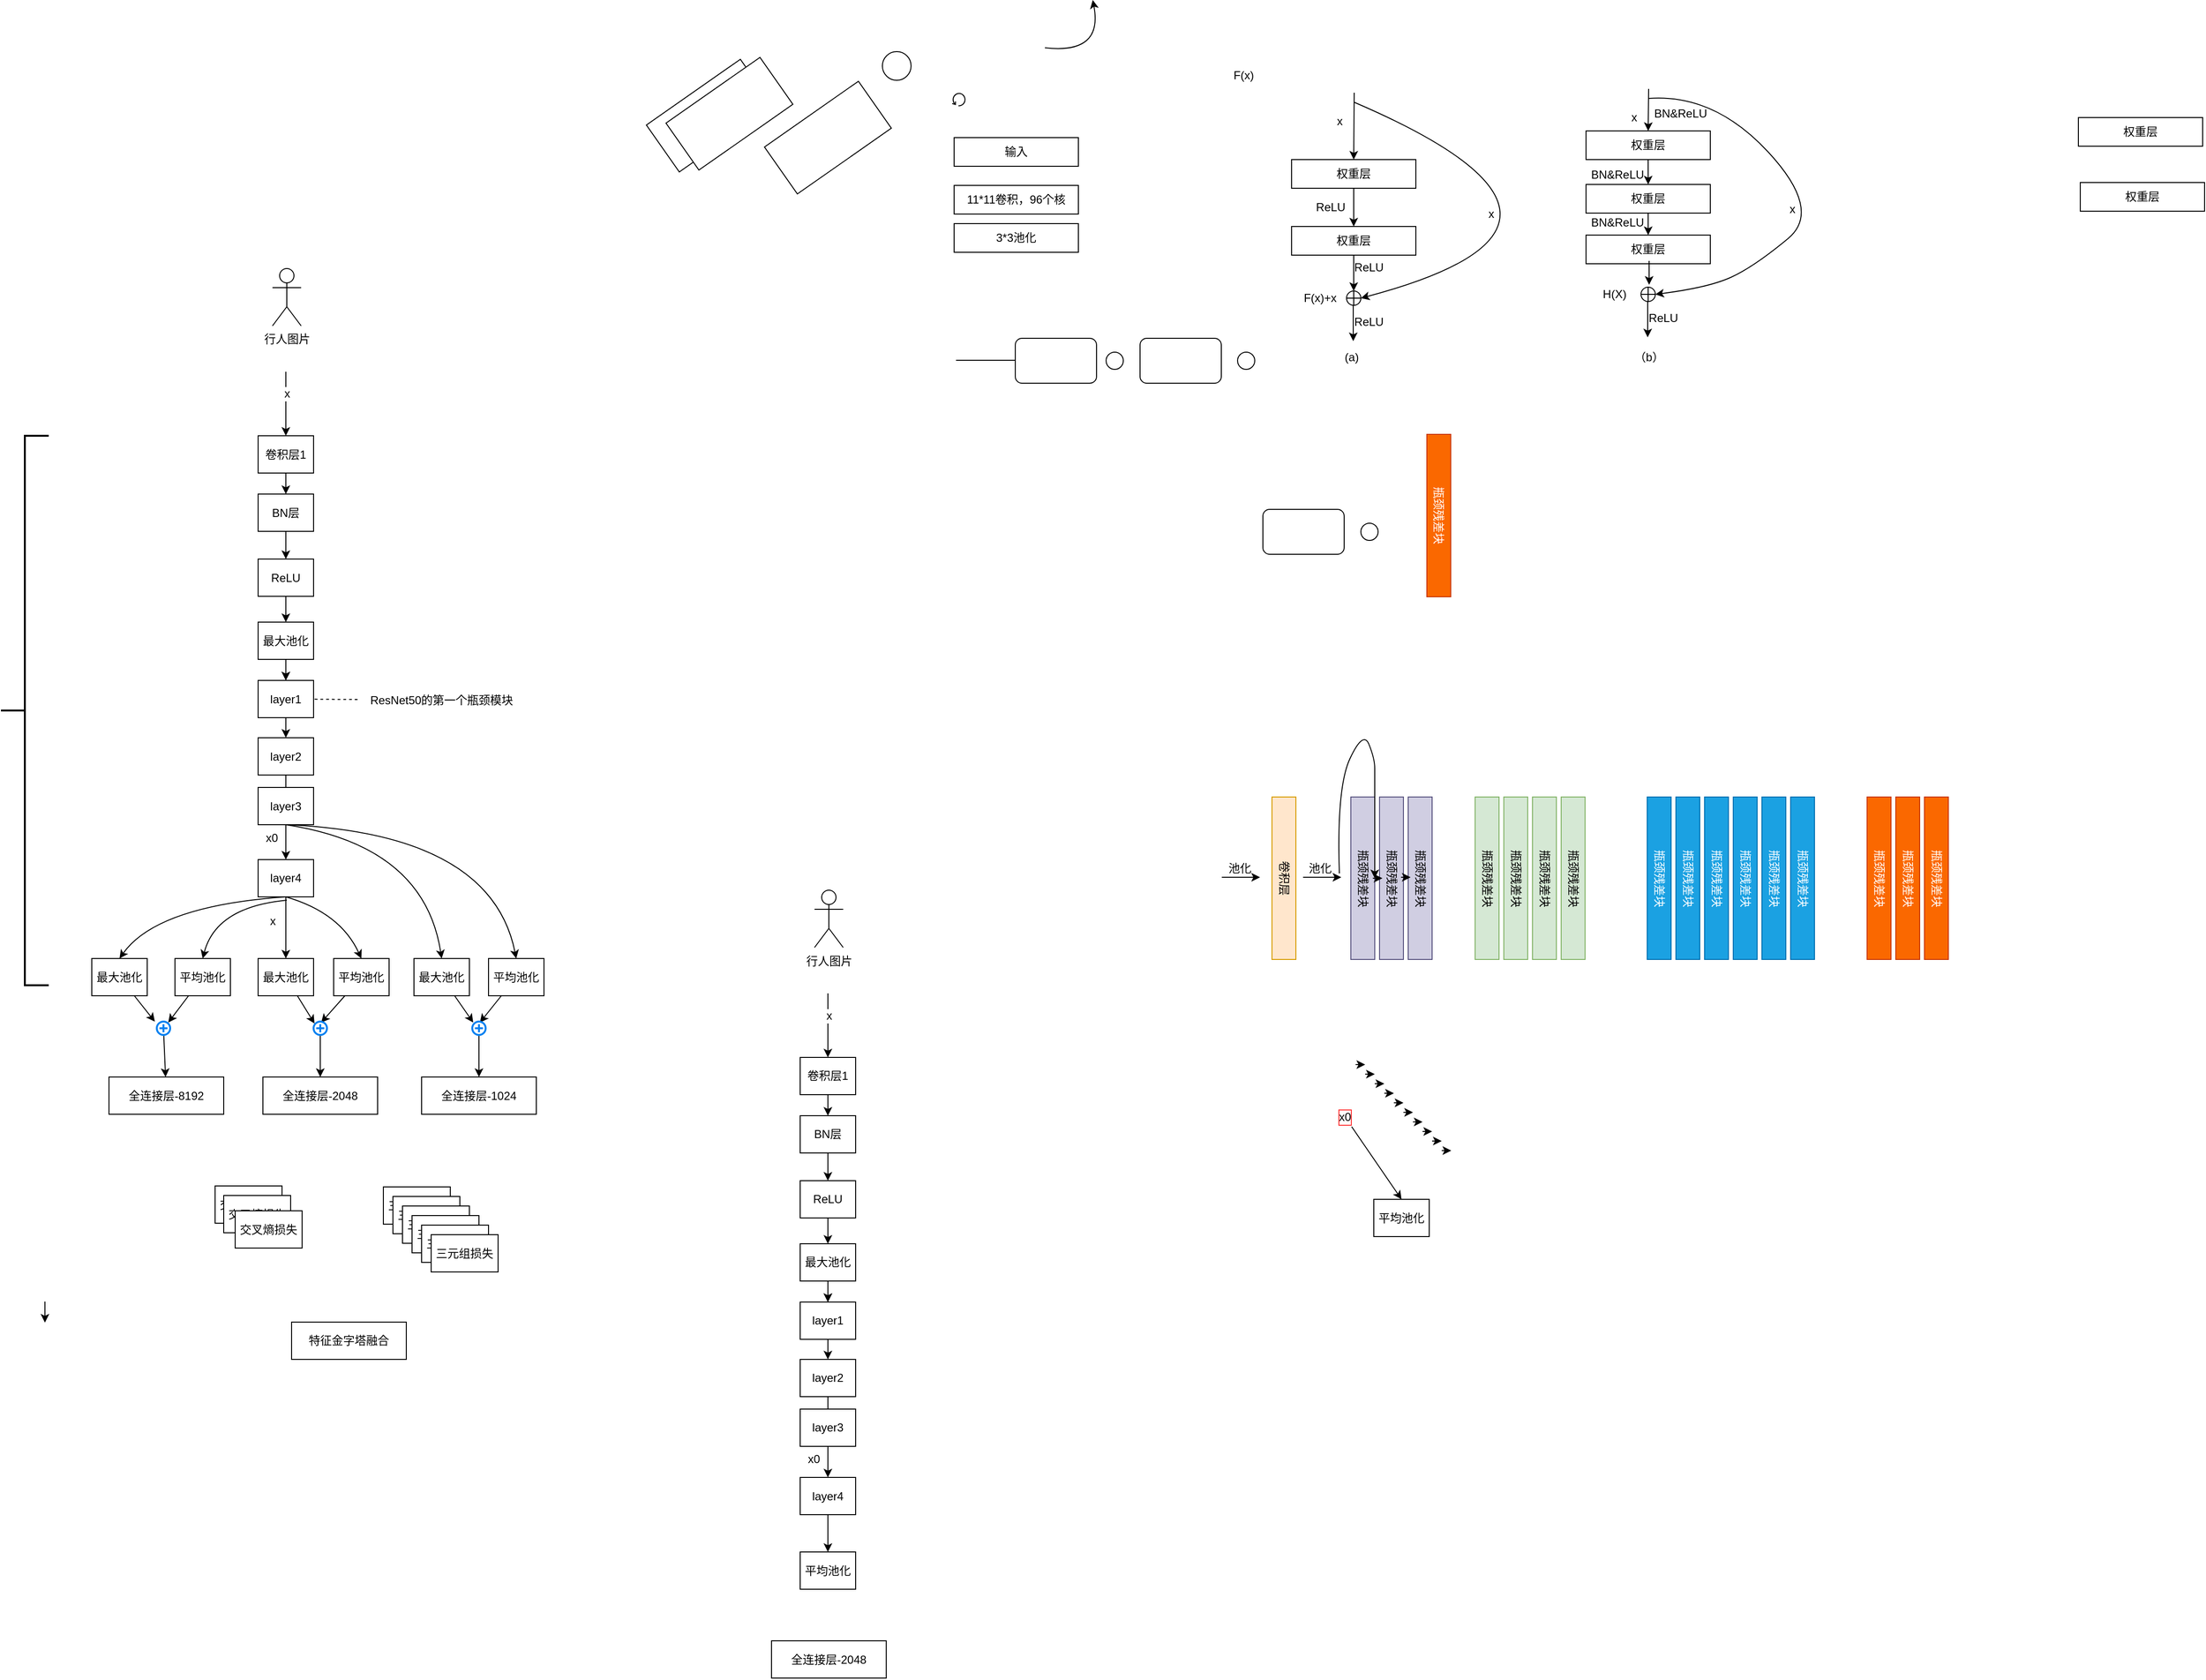 <mxfile version="12.5.1" type="github" pages="2">
  <diagram id="nUwmie2sHwCzWKocFMr6" name="模型">
    <mxGraphModel dx="1332" dy="1995" grid="0" gridSize="10" guides="1" tooltips="1" connect="1" arrows="1" fold="1" page="0" pageScale="1" pageWidth="980" pageHeight="690" math="1" shadow="0">
      <root>
        <mxCell id="0"/>
        <mxCell id="1" parent="0"/>
        <mxCell id="ioMPT5hYQp6Kv1KVYnrM-2" value="" style="group" vertex="1" connectable="0" parent="1">
          <mxGeometry x="608" y="-1066" width="237.5" height="260" as="geometry"/>
        </mxCell>
        <mxCell id="qDkP6Ug6QtMpbC8-zeVZ-24" value="" style="group" parent="ioMPT5hYQp6Kv1KVYnrM-2" vertex="1" connectable="0">
          <mxGeometry x="2" width="237.5" height="260" as="geometry"/>
        </mxCell>
        <mxCell id="qDkP6Ug6QtMpbC8-zeVZ-23" value="" style="group" parent="qDkP6Ug6QtMpbC8-zeVZ-24" vertex="1" connectable="0">
          <mxGeometry width="237.5" height="260" as="geometry"/>
        </mxCell>
        <mxCell id="qDkP6Ug6QtMpbC8-zeVZ-1" value="权重层" style="rounded=0;whiteSpace=wrap;html=1;" parent="qDkP6Ug6QtMpbC8-zeVZ-23" vertex="1">
          <mxGeometry y="70" width="130" height="30" as="geometry"/>
        </mxCell>
        <mxCell id="qDkP6Ug6QtMpbC8-zeVZ-4" value="" style="edgeStyle=orthogonalEdgeStyle;rounded=0;orthogonalLoop=1;jettySize=auto;html=1;entryX=0.5;entryY=0;entryDx=0;entryDy=0;" parent="qDkP6Ug6QtMpbC8-zeVZ-23" source="qDkP6Ug6QtMpbC8-zeVZ-2" target="qDkP6Ug6QtMpbC8-zeVZ-13" edge="1">
          <mxGeometry relative="1" as="geometry">
            <mxPoint x="65.5" y="210" as="targetPoint"/>
          </mxGeometry>
        </mxCell>
        <mxCell id="qDkP6Ug6QtMpbC8-zeVZ-2" value="权重层" style="rounded=0;whiteSpace=wrap;html=1;" parent="qDkP6Ug6QtMpbC8-zeVZ-23" vertex="1">
          <mxGeometry y="140" width="130" height="30" as="geometry"/>
        </mxCell>
        <mxCell id="qDkP6Ug6QtMpbC8-zeVZ-3" value="" style="edgeStyle=orthogonalEdgeStyle;rounded=0;orthogonalLoop=1;jettySize=auto;html=1;" parent="qDkP6Ug6QtMpbC8-zeVZ-23" source="qDkP6Ug6QtMpbC8-zeVZ-1" target="qDkP6Ug6QtMpbC8-zeVZ-2" edge="1">
          <mxGeometry relative="1" as="geometry"/>
        </mxCell>
        <mxCell id="qDkP6Ug6QtMpbC8-zeVZ-7" value="" style="endArrow=classic;html=1;entryX=0.5;entryY=0;entryDx=0;entryDy=0;" parent="qDkP6Ug6QtMpbC8-zeVZ-23" target="qDkP6Ug6QtMpbC8-zeVZ-1" edge="1">
          <mxGeometry width="50" height="50" relative="1" as="geometry">
            <mxPoint x="65.5" as="sourcePoint"/>
            <mxPoint x="17.5" y="-110" as="targetPoint"/>
          </mxGeometry>
        </mxCell>
        <mxCell id="qDkP6Ug6QtMpbC8-zeVZ-9" value="x" style="text;html=1;align=center;verticalAlign=middle;resizable=0;points=[];autosize=1;" parent="qDkP6Ug6QtMpbC8-zeVZ-23" vertex="1">
          <mxGeometry x="40" y="20" width="20" height="20" as="geometry"/>
        </mxCell>
        <mxCell id="qDkP6Ug6QtMpbC8-zeVZ-13" value="" style="shape=orEllipse;perimeter=ellipsePerimeter;whiteSpace=wrap;html=1;backgroundOutline=1;" parent="qDkP6Ug6QtMpbC8-zeVZ-23" vertex="1">
          <mxGeometry x="57.5" y="207.5" width="15" height="15" as="geometry"/>
        </mxCell>
        <mxCell id="qDkP6Ug6QtMpbC8-zeVZ-16" value="" style="endArrow=classic;html=1;entryX=1;entryY=0.5;entryDx=0;entryDy=0;curved=1;" parent="qDkP6Ug6QtMpbC8-zeVZ-23" target="qDkP6Ug6QtMpbC8-zeVZ-13" edge="1">
          <mxGeometry width="50" height="50" relative="1" as="geometry">
            <mxPoint x="65.5" y="10" as="sourcePoint"/>
            <mxPoint x="87.5" y="220" as="targetPoint"/>
            <Array as="points">
              <mxPoint x="364" y="138"/>
            </Array>
          </mxGeometry>
        </mxCell>
        <mxCell id="qDkP6Ug6QtMpbC8-zeVZ-17" value="x" style="text;html=1;strokeColor=none;fillColor=none;align=center;verticalAlign=middle;whiteSpace=wrap;rounded=0;" parent="qDkP6Ug6QtMpbC8-zeVZ-23" vertex="1">
          <mxGeometry x="188.5" y="117" width="40" height="20" as="geometry"/>
        </mxCell>
        <mxCell id="qDkP6Ug6QtMpbC8-zeVZ-18" value="ReLU" style="text;html=1;strokeColor=none;fillColor=none;align=center;verticalAlign=middle;whiteSpace=wrap;rounded=0;" parent="qDkP6Ug6QtMpbC8-zeVZ-23" vertex="1">
          <mxGeometry x="20.5" y="110" width="40" height="20" as="geometry"/>
        </mxCell>
        <mxCell id="qDkP6Ug6QtMpbC8-zeVZ-19" value="" style="endArrow=classic;html=1;" parent="qDkP6Ug6QtMpbC8-zeVZ-23" edge="1">
          <mxGeometry width="50" height="50" relative="1" as="geometry">
            <mxPoint x="64.5" y="222.5" as="sourcePoint"/>
            <mxPoint x="64.5" y="260" as="targetPoint"/>
          </mxGeometry>
        </mxCell>
        <mxCell id="qDkP6Ug6QtMpbC8-zeVZ-21" value="F(x)+x" style="text;html=1;strokeColor=none;fillColor=none;align=center;verticalAlign=middle;whiteSpace=wrap;rounded=0;" parent="qDkP6Ug6QtMpbC8-zeVZ-23" vertex="1">
          <mxGeometry x="10" y="205" width="40" height="20" as="geometry"/>
        </mxCell>
        <mxCell id="qDkP6Ug6QtMpbC8-zeVZ-22" value="ReLU" style="text;html=1;strokeColor=none;fillColor=none;align=center;verticalAlign=middle;whiteSpace=wrap;rounded=0;" parent="qDkP6Ug6QtMpbC8-zeVZ-23" vertex="1">
          <mxGeometry x="60.5" y="230" width="40" height="20" as="geometry"/>
        </mxCell>
        <mxCell id="qDkP6Ug6QtMpbC8-zeVZ-25" value="ReLU" style="text;html=1;strokeColor=none;fillColor=none;align=center;verticalAlign=middle;whiteSpace=wrap;rounded=0;" parent="qDkP6Ug6QtMpbC8-zeVZ-23" vertex="1">
          <mxGeometry x="60.5" y="173" width="40" height="20" as="geometry"/>
        </mxCell>
        <mxCell id="yfSVTweIdZOEQNZggC8J-3" value="&lt;p style=&quot;line-height: 90%&quot;&gt;卷积层&lt;br&gt;&lt;/p&gt;" style="rounded=0;whiteSpace=wrap;html=1;rotation=90;fillColor=#ffe6cc;strokeColor=#d79b00;" parent="1" vertex="1">
          <mxGeometry x="517" y="-256.5" width="170" height="25" as="geometry"/>
        </mxCell>
        <mxCell id="yfSVTweIdZOEQNZggC8J-5" value="&lt;p style=&quot;line-height: 90%&quot;&gt;瓶颈残差块&lt;/p&gt;" style="rounded=0;whiteSpace=wrap;html=1;rotation=90;fillColor=#d0cee2;strokeColor=#56517e;" parent="1" vertex="1">
          <mxGeometry x="599.5" y="-256.5" width="170" height="25" as="geometry"/>
        </mxCell>
        <mxCell id="yfSVTweIdZOEQNZggC8J-6" value="&lt;p style=&quot;line-height: 90%&quot;&gt;瓶颈残差块&lt;/p&gt;" style="rounded=0;whiteSpace=wrap;html=1;rotation=90;fillColor=#d0cee2;strokeColor=#56517e;" parent="1" vertex="1">
          <mxGeometry x="629.5" y="-256.5" width="170" height="25" as="geometry"/>
        </mxCell>
        <mxCell id="yfSVTweIdZOEQNZggC8J-7" value="&lt;p style=&quot;line-height: 90%&quot;&gt;瓶颈残差块&lt;/p&gt;" style="rounded=0;whiteSpace=wrap;html=1;rotation=90;fillColor=#d0cee2;strokeColor=#56517e;" parent="1" vertex="1">
          <mxGeometry x="659.5" y="-256.5" width="170" height="25" as="geometry"/>
        </mxCell>
        <mxCell id="yfSVTweIdZOEQNZggC8J-8" value="&lt;p style=&quot;line-height: 90%&quot;&gt;瓶颈残差块&lt;/p&gt;" style="rounded=0;whiteSpace=wrap;html=1;rotation=90;fillColor=#d5e8d4;strokeColor=#82b366;" parent="1" vertex="1">
          <mxGeometry x="729.5" y="-256.5" width="170" height="25" as="geometry"/>
        </mxCell>
        <mxCell id="yfSVTweIdZOEQNZggC8J-9" value="&lt;p style=&quot;line-height: 90%&quot;&gt;瓶颈残差块&lt;/p&gt;" style="rounded=0;whiteSpace=wrap;html=1;rotation=90;fillColor=#d5e8d4;strokeColor=#82b366;" parent="1" vertex="1">
          <mxGeometry x="759.5" y="-256.5" width="170" height="25" as="geometry"/>
        </mxCell>
        <mxCell id="yfSVTweIdZOEQNZggC8J-10" value="&lt;p style=&quot;line-height: 90%&quot;&gt;瓶颈残差块&lt;/p&gt;" style="rounded=0;whiteSpace=wrap;html=1;rotation=90;fillColor=#d5e8d4;strokeColor=#82b366;" parent="1" vertex="1">
          <mxGeometry x="789.5" y="-256.5" width="170" height="25" as="geometry"/>
        </mxCell>
        <mxCell id="yfSVTweIdZOEQNZggC8J-11" value="&lt;p style=&quot;line-height: 90%&quot;&gt;瓶颈残差块&lt;/p&gt;" style="rounded=0;whiteSpace=wrap;html=1;rotation=90;fillColor=#1ba1e2;strokeColor=#006EAF;fontColor=#ffffff;" parent="1" vertex="1">
          <mxGeometry x="909.5" y="-256.5" width="170" height="25" as="geometry"/>
        </mxCell>
        <mxCell id="yfSVTweIdZOEQNZggC8J-12" value="&lt;p style=&quot;line-height: 90%&quot;&gt;瓶颈残差块&lt;/p&gt;" style="rounded=0;whiteSpace=wrap;html=1;rotation=90;fillColor=#1ba1e2;strokeColor=#006EAF;fontColor=#ffffff;" parent="1" vertex="1">
          <mxGeometry x="939.5" y="-256.5" width="170" height="25" as="geometry"/>
        </mxCell>
        <mxCell id="yfSVTweIdZOEQNZggC8J-13" value="&lt;p style=&quot;line-height: 90%&quot;&gt;瓶颈残差块&lt;/p&gt;" style="rounded=0;whiteSpace=wrap;html=1;rotation=90;fillColor=#1ba1e2;strokeColor=#006EAF;fontColor=#ffffff;" parent="1" vertex="1">
          <mxGeometry x="969.5" y="-256.5" width="170" height="25" as="geometry"/>
        </mxCell>
        <mxCell id="yfSVTweIdZOEQNZggC8J-14" value="&lt;p style=&quot;line-height: 90%&quot;&gt;瓶颈残差块&lt;/p&gt;" style="rounded=0;whiteSpace=wrap;html=1;rotation=90;fillColor=#1ba1e2;strokeColor=#006EAF;fontColor=#ffffff;" parent="1" vertex="1">
          <mxGeometry x="999.5" y="-256.5" width="170" height="25" as="geometry"/>
        </mxCell>
        <mxCell id="yfSVTweIdZOEQNZggC8J-15" value="&lt;p style=&quot;line-height: 90%&quot;&gt;瓶颈残差块&lt;/p&gt;" style="rounded=0;whiteSpace=wrap;html=1;rotation=90;fillColor=#1ba1e2;strokeColor=#006EAF;fontColor=#ffffff;" parent="1" vertex="1">
          <mxGeometry x="1029.5" y="-256.5" width="170" height="25" as="geometry"/>
        </mxCell>
        <mxCell id="yfSVTweIdZOEQNZggC8J-16" value="&lt;p style=&quot;line-height: 90%&quot;&gt;瓶颈残差块&lt;/p&gt;" style="rounded=0;whiteSpace=wrap;html=1;rotation=90;fillColor=#1ba1e2;strokeColor=#006EAF;fontColor=#ffffff;" parent="1" vertex="1">
          <mxGeometry x="1059.5" y="-256.5" width="170" height="25" as="geometry"/>
        </mxCell>
        <mxCell id="yfSVTweIdZOEQNZggC8J-17" value="&lt;p style=&quot;line-height: 90%&quot;&gt;瓶颈残差块&lt;/p&gt;" style="rounded=0;whiteSpace=wrap;html=1;rotation=90;fillColor=#fa6800;strokeColor=#C73500;fontColor=#ffffff;" parent="1" vertex="1">
          <mxGeometry x="1139.5" y="-256.5" width="170" height="25" as="geometry"/>
        </mxCell>
        <mxCell id="yfSVTweIdZOEQNZggC8J-18" value="&lt;p style=&quot;line-height: 90%&quot;&gt;瓶颈残差块&lt;/p&gt;" style="rounded=0;whiteSpace=wrap;html=1;rotation=90;fillColor=#fa6800;strokeColor=#C73500;fontColor=#ffffff;" parent="1" vertex="1">
          <mxGeometry x="1169.5" y="-256.5" width="170" height="25" as="geometry"/>
        </mxCell>
        <mxCell id="yfSVTweIdZOEQNZggC8J-19" value="&lt;p style=&quot;line-height: 90%&quot;&gt;瓶颈残差块&lt;/p&gt;" style="rounded=0;whiteSpace=wrap;html=1;rotation=90;fillColor=#fa6800;strokeColor=#C73500;fontColor=#ffffff;" parent="1" vertex="1">
          <mxGeometry x="1199.5" y="-256.5" width="170" height="25" as="geometry"/>
        </mxCell>
        <mxCell id="yfSVTweIdZOEQNZggC8J-21" value="" style="endArrow=classic;html=1;" parent="1" edge="1">
          <mxGeometry width="50" height="50" relative="1" as="geometry">
            <mxPoint x="537" y="-245" as="sourcePoint"/>
            <mxPoint x="577" y="-245" as="targetPoint"/>
            <Array as="points">
              <mxPoint x="547" y="-245"/>
            </Array>
          </mxGeometry>
        </mxCell>
        <mxCell id="yfSVTweIdZOEQNZggC8J-22" value="" style="endArrow=classic;html=1;" parent="1" edge="1">
          <mxGeometry width="50" height="50" relative="1" as="geometry">
            <mxPoint x="695" y="-244" as="sourcePoint"/>
            <mxPoint x="705" y="-244" as="targetPoint"/>
          </mxGeometry>
        </mxCell>
        <mxCell id="yfSVTweIdZOEQNZggC8J-23" value="" style="endArrow=classic;html=1;" parent="1" edge="1">
          <mxGeometry width="50" height="50" relative="1" as="geometry">
            <mxPoint x="724.5" y="-245" as="sourcePoint"/>
            <mxPoint x="734.5" y="-245" as="targetPoint"/>
          </mxGeometry>
        </mxCell>
        <mxCell id="yfSVTweIdZOEQNZggC8J-24" value="" style="endArrow=classic;html=1;" parent="1" edge="1">
          <mxGeometry width="50" height="50" relative="1" as="geometry">
            <mxPoint x="677" y="-49" as="sourcePoint"/>
            <mxPoint x="687" y="-49" as="targetPoint"/>
          </mxGeometry>
        </mxCell>
        <mxCell id="yfSVTweIdZOEQNZggC8J-25" value="" style="endArrow=classic;html=1;" parent="1" edge="1">
          <mxGeometry width="50" height="50" relative="1" as="geometry">
            <mxPoint x="687" y="-39" as="sourcePoint"/>
            <mxPoint x="697" y="-39" as="targetPoint"/>
          </mxGeometry>
        </mxCell>
        <mxCell id="yfSVTweIdZOEQNZggC8J-26" value="" style="endArrow=classic;html=1;" parent="1" edge="1">
          <mxGeometry width="50" height="50" relative="1" as="geometry">
            <mxPoint x="697" y="-29" as="sourcePoint"/>
            <mxPoint x="707" y="-29" as="targetPoint"/>
          </mxGeometry>
        </mxCell>
        <mxCell id="yfSVTweIdZOEQNZggC8J-27" value="" style="endArrow=classic;html=1;" parent="1" edge="1">
          <mxGeometry width="50" height="50" relative="1" as="geometry">
            <mxPoint x="707" y="-19" as="sourcePoint"/>
            <mxPoint x="717" y="-19" as="targetPoint"/>
          </mxGeometry>
        </mxCell>
        <mxCell id="yfSVTweIdZOEQNZggC8J-28" value="" style="endArrow=classic;html=1;" parent="1" edge="1">
          <mxGeometry width="50" height="50" relative="1" as="geometry">
            <mxPoint x="717" y="-9" as="sourcePoint"/>
            <mxPoint x="727" y="-9" as="targetPoint"/>
          </mxGeometry>
        </mxCell>
        <mxCell id="yfSVTweIdZOEQNZggC8J-29" value="" style="endArrow=classic;html=1;" parent="1" edge="1">
          <mxGeometry width="50" height="50" relative="1" as="geometry">
            <mxPoint x="727" y="1" as="sourcePoint"/>
            <mxPoint x="737" y="1" as="targetPoint"/>
          </mxGeometry>
        </mxCell>
        <mxCell id="yfSVTweIdZOEQNZggC8J-30" value="" style="endArrow=classic;html=1;" parent="1" edge="1">
          <mxGeometry width="50" height="50" relative="1" as="geometry">
            <mxPoint x="737" y="11" as="sourcePoint"/>
            <mxPoint x="747" y="11" as="targetPoint"/>
          </mxGeometry>
        </mxCell>
        <mxCell id="yfSVTweIdZOEQNZggC8J-31" value="" style="endArrow=classic;html=1;" parent="1" edge="1">
          <mxGeometry width="50" height="50" relative="1" as="geometry">
            <mxPoint x="747" y="21" as="sourcePoint"/>
            <mxPoint x="757" y="21" as="targetPoint"/>
          </mxGeometry>
        </mxCell>
        <mxCell id="yfSVTweIdZOEQNZggC8J-32" value="" style="endArrow=classic;html=1;" parent="1" edge="1">
          <mxGeometry width="50" height="50" relative="1" as="geometry">
            <mxPoint x="757" y="31" as="sourcePoint"/>
            <mxPoint x="767" y="31" as="targetPoint"/>
          </mxGeometry>
        </mxCell>
        <mxCell id="yfSVTweIdZOEQNZggC8J-33" value="" style="endArrow=classic;html=1;" parent="1" edge="1">
          <mxGeometry width="50" height="50" relative="1" as="geometry">
            <mxPoint x="767" y="41" as="sourcePoint"/>
            <mxPoint x="777" y="41" as="targetPoint"/>
          </mxGeometry>
        </mxCell>
        <mxCell id="yfSVTweIdZOEQNZggC8J-34" value="&lt;p style=&quot;line-height: 90%&quot;&gt;瓶颈残差块&lt;/p&gt;" style="rounded=0;whiteSpace=wrap;html=1;rotation=90;fillColor=#d5e8d4;strokeColor=#82b366;" parent="1" vertex="1">
          <mxGeometry x="819.5" y="-256.5" width="170" height="25" as="geometry"/>
        </mxCell>
        <mxCell id="yfSVTweIdZOEQNZggC8J-35" value="" style="endArrow=classic;html=1;" parent="1" edge="1">
          <mxGeometry width="50" height="50" relative="1" as="geometry">
            <mxPoint x="622" y="-245" as="sourcePoint"/>
            <mxPoint x="662" y="-245" as="targetPoint"/>
            <Array as="points">
              <mxPoint x="632" y="-245"/>
            </Array>
          </mxGeometry>
        </mxCell>
        <mxCell id="yfSVTweIdZOEQNZggC8J-36" value="池化" style="text;html=1;strokeColor=none;fillColor=none;align=center;verticalAlign=middle;whiteSpace=wrap;rounded=0;" parent="1" vertex="1">
          <mxGeometry x="620" y="-264" width="40" height="20" as="geometry"/>
        </mxCell>
        <mxCell id="yfSVTweIdZOEQNZggC8J-37" value="池化" style="text;html=1;strokeColor=none;fillColor=none;align=center;verticalAlign=middle;whiteSpace=wrap;rounded=0;" parent="1" vertex="1">
          <mxGeometry x="536" y="-264" width="40" height="20" as="geometry"/>
        </mxCell>
        <mxCell id="yfSVTweIdZOEQNZggC8J-40" value="" style="curved=1;endArrow=classic;html=1;entryX=0.5;entryY=0;entryDx=0;entryDy=0;" parent="1" target="yfSVTweIdZOEQNZggC8J-5" edge="1">
          <mxGeometry width="50" height="50" relative="1" as="geometry">
            <mxPoint x="660" y="-249" as="sourcePoint"/>
            <mxPoint x="677" y="-359" as="targetPoint"/>
            <Array as="points">
              <mxPoint x="657" y="-339"/>
              <mxPoint x="685" y="-399"/>
              <mxPoint x="697" y="-369"/>
              <mxPoint x="697" y="-349"/>
              <mxPoint x="697" y="-339"/>
              <mxPoint x="697" y="-319"/>
              <mxPoint x="697" y="-289"/>
            </Array>
          </mxGeometry>
        </mxCell>
        <mxCell id="yfSVTweIdZOEQNZggC8J-43" value="&lt;p style=&quot;line-height: 90%&quot;&gt;瓶颈残差块&lt;/p&gt;" style="rounded=0;whiteSpace=wrap;html=1;rotation=90;fillColor=#fa6800;strokeColor=#C73500;fontColor=#ffffff;" parent="1" vertex="1">
          <mxGeometry x="679" y="-636" width="170" height="25" as="geometry"/>
        </mxCell>
        <mxCell id="yfSVTweIdZOEQNZggC8J-44" value="输入" style="rounded=0;whiteSpace=wrap;html=1;" parent="1" vertex="1">
          <mxGeometry x="257" y="-1019" width="130" height="30" as="geometry"/>
        </mxCell>
        <mxCell id="yfSVTweIdZOEQNZggC8J-45" value="11*11卷积，96个核" style="rounded=0;whiteSpace=wrap;html=1;" parent="1" vertex="1">
          <mxGeometry x="257" y="-969" width="130" height="30" as="geometry"/>
        </mxCell>
        <mxCell id="yfSVTweIdZOEQNZggC8J-47" value="3*3池化" style="rounded=0;whiteSpace=wrap;html=1;" parent="1" vertex="1">
          <mxGeometry x="257" y="-929" width="130" height="30" as="geometry"/>
        </mxCell>
        <mxCell id="qDkP6Ug6QtMpbC8-zeVZ-6" value="" style="shape=mxgraph.bpmn.loop;html=1;outlineConnect=0;" parent="1" vertex="1">
          <mxGeometry x="255" y="-1066" width="14" height="14" as="geometry"/>
        </mxCell>
        <mxCell id="qDkP6Ug6QtMpbC8-zeVZ-10" value="" style="ellipse;whiteSpace=wrap;html=1;aspect=fixed;" parent="1" vertex="1">
          <mxGeometry x="182" y="-1109" width="30" height="30" as="geometry"/>
        </mxCell>
        <mxCell id="qDkP6Ug6QtMpbC8-zeVZ-20" value="F(x)" style="text;html=1;strokeColor=none;fillColor=none;align=center;verticalAlign=middle;whiteSpace=wrap;rounded=0;" parent="1" vertex="1">
          <mxGeometry x="540" y="-1094" width="40" height="20" as="geometry"/>
        </mxCell>
        <mxCell id="qDkP6Ug6QtMpbC8-zeVZ-26" value="" style="rounded=1;whiteSpace=wrap;html=1;" parent="1" vertex="1">
          <mxGeometry x="321" y="-809" width="85" height="47" as="geometry"/>
        </mxCell>
        <mxCell id="qDkP6Ug6QtMpbC8-zeVZ-27" value="" style="rounded=1;whiteSpace=wrap;html=1;" parent="1" vertex="1">
          <mxGeometry x="451.5" y="-809" width="85" height="47" as="geometry"/>
        </mxCell>
        <mxCell id="qDkP6Ug6QtMpbC8-zeVZ-28" value="" style="rounded=1;whiteSpace=wrap;html=1;" parent="1" vertex="1">
          <mxGeometry x="580" y="-630" width="85" height="47" as="geometry"/>
        </mxCell>
        <mxCell id="qDkP6Ug6QtMpbC8-zeVZ-29" value="" style="ellipse;whiteSpace=wrap;html=1;aspect=fixed;" parent="1" vertex="1">
          <mxGeometry x="416" y="-794.5" width="18" height="18" as="geometry"/>
        </mxCell>
        <mxCell id="qDkP6Ug6QtMpbC8-zeVZ-30" value="" style="ellipse;whiteSpace=wrap;html=1;aspect=fixed;" parent="1" vertex="1">
          <mxGeometry x="553.5" y="-794.5" width="18" height="18" as="geometry"/>
        </mxCell>
        <mxCell id="qDkP6Ug6QtMpbC8-zeVZ-31" value="" style="ellipse;whiteSpace=wrap;html=1;aspect=fixed;" parent="1" vertex="1">
          <mxGeometry x="682.5" y="-615.5" width="18" height="18" as="geometry"/>
        </mxCell>
        <mxCell id="qDkP6Ug6QtMpbC8-zeVZ-32" value="" style="endArrow=none;html=1;" parent="1" edge="1">
          <mxGeometry width="50" height="50" relative="1" as="geometry">
            <mxPoint x="259" y="-786" as="sourcePoint"/>
            <mxPoint x="321" y="-786" as="targetPoint"/>
          </mxGeometry>
        </mxCell>
        <mxCell id="qDkP6Ug6QtMpbC8-zeVZ-34" value="" style="rounded=0;whiteSpace=wrap;html=1;rotation=-35;" parent="1" vertex="1">
          <mxGeometry x="-58.5" y="-1072" width="120" height="60" as="geometry"/>
        </mxCell>
        <mxCell id="qDkP6Ug6QtMpbC8-zeVZ-37" value="" style="rounded=0;whiteSpace=wrap;html=1;rotation=-35;" parent="1" vertex="1">
          <mxGeometry x="-38" y="-1074" width="120" height="60" as="geometry"/>
        </mxCell>
        <mxCell id="qDkP6Ug6QtMpbC8-zeVZ-38" value="" style="rounded=0;whiteSpace=wrap;html=1;rotation=-35;" parent="1" vertex="1">
          <mxGeometry x="65" y="-1049" width="120" height="60" as="geometry"/>
        </mxCell>
        <mxCell id="qDkP6Ug6QtMpbC8-zeVZ-41" value="" style="endArrow=classic;html=1;curved=1;" parent="1" edge="1">
          <mxGeometry width="50" height="50" relative="1" as="geometry">
            <mxPoint x="352" y="-1113" as="sourcePoint"/>
            <mxPoint x="402" y="-1163" as="targetPoint"/>
            <Array as="points">
              <mxPoint x="413" y="-1106"/>
            </Array>
          </mxGeometry>
        </mxCell>
        <mxCell id="ioMPT5hYQp6Kv1KVYnrM-26" value="权重层" style="rounded=0;whiteSpace=wrap;html=1;shadow=0;" vertex="1" parent="1">
          <mxGeometry x="1433" y="-1040" width="130" height="30" as="geometry"/>
        </mxCell>
        <mxCell id="ioMPT5hYQp6Kv1KVYnrM-27" value="权重层" style="rounded=0;whiteSpace=wrap;html=1;shadow=0;" vertex="1" parent="1">
          <mxGeometry x="1435" y="-972" width="130" height="30" as="geometry"/>
        </mxCell>
        <mxCell id="ioMPT5hYQp6Kv1KVYnrM-37" value="" style="group" vertex="1" connectable="0" parent="1">
          <mxGeometry x="918" y="-1070" width="247" height="260" as="geometry"/>
        </mxCell>
        <mxCell id="ioMPT5hYQp6Kv1KVYnrM-7" value="权重层" style="rounded=0;whiteSpace=wrap;html=1;shadow=0;" vertex="1" parent="ioMPT5hYQp6Kv1KVYnrM-37">
          <mxGeometry y="44" width="130" height="30" as="geometry"/>
        </mxCell>
        <mxCell id="ioMPT5hYQp6Kv1KVYnrM-9" value="权重层" style="rounded=0;whiteSpace=wrap;html=1;shadow=0;" vertex="1" parent="ioMPT5hYQp6Kv1KVYnrM-37">
          <mxGeometry y="100" width="130" height="30" as="geometry"/>
        </mxCell>
        <mxCell id="ioMPT5hYQp6Kv1KVYnrM-10" value="" style="edgeStyle=orthogonalEdgeStyle;rounded=0;orthogonalLoop=1;jettySize=auto;html=1;shadow=0;" edge="1" parent="ioMPT5hYQp6Kv1KVYnrM-37" source="ioMPT5hYQp6Kv1KVYnrM-7" target="ioMPT5hYQp6Kv1KVYnrM-9">
          <mxGeometry relative="1" as="geometry"/>
        </mxCell>
        <mxCell id="ioMPT5hYQp6Kv1KVYnrM-11" value="" style="endArrow=classic;html=1;entryX=0.5;entryY=0;entryDx=0;entryDy=0;shadow=0;" edge="1" parent="ioMPT5hYQp6Kv1KVYnrM-37" target="ioMPT5hYQp6Kv1KVYnrM-7">
          <mxGeometry width="50" height="50" relative="1" as="geometry">
            <mxPoint x="65.5" as="sourcePoint"/>
            <mxPoint x="17.5" y="-110" as="targetPoint"/>
          </mxGeometry>
        </mxCell>
        <mxCell id="ioMPT5hYQp6Kv1KVYnrM-12" value="x" style="text;html=1;align=center;verticalAlign=middle;resizable=0;points=[];autosize=1;shadow=0;" vertex="1" parent="ioMPT5hYQp6Kv1KVYnrM-37">
          <mxGeometry x="40" y="20" width="20" height="20" as="geometry"/>
        </mxCell>
        <mxCell id="ioMPT5hYQp6Kv1KVYnrM-13" value="" style="shape=orEllipse;perimeter=ellipsePerimeter;whiteSpace=wrap;html=1;backgroundOutline=1;shadow=0;" vertex="1" parent="ioMPT5hYQp6Kv1KVYnrM-37">
          <mxGeometry x="57.5" y="207.5" width="15" height="15" as="geometry"/>
        </mxCell>
        <mxCell id="ioMPT5hYQp6Kv1KVYnrM-14" value="" style="endArrow=classic;html=1;entryX=1;entryY=0.5;entryDx=0;entryDy=0;shadow=0;curved=1;" edge="1" parent="ioMPT5hYQp6Kv1KVYnrM-37" target="ioMPT5hYQp6Kv1KVYnrM-13">
          <mxGeometry width="50" height="50" relative="1" as="geometry">
            <mxPoint x="65.5" y="10" as="sourcePoint"/>
            <mxPoint x="87.5" y="220" as="targetPoint"/>
            <Array as="points">
              <mxPoint x="134" y="5"/>
              <mxPoint x="247" y="127"/>
              <mxPoint x="176" y="186"/>
              <mxPoint x="128" y="208"/>
            </Array>
          </mxGeometry>
        </mxCell>
        <mxCell id="ioMPT5hYQp6Kv1KVYnrM-15" value="x" style="text;html=1;strokeColor=none;fillColor=none;align=center;verticalAlign=middle;whiteSpace=wrap;rounded=0;shadow=0;" vertex="1" parent="ioMPT5hYQp6Kv1KVYnrM-37">
          <mxGeometry x="195.5" y="116" width="40" height="20" as="geometry"/>
        </mxCell>
        <mxCell id="ioMPT5hYQp6Kv1KVYnrM-16" value="BN&amp;amp;ReLU" style="text;html=1;strokeColor=none;fillColor=none;align=center;verticalAlign=middle;whiteSpace=wrap;rounded=0;shadow=0;" vertex="1" parent="ioMPT5hYQp6Kv1KVYnrM-37">
          <mxGeometry x="13" y="80" width="40" height="20" as="geometry"/>
        </mxCell>
        <mxCell id="ioMPT5hYQp6Kv1KVYnrM-17" value="" style="endArrow=classic;html=1;shadow=0;" edge="1" parent="ioMPT5hYQp6Kv1KVYnrM-37">
          <mxGeometry width="50" height="50" relative="1" as="geometry">
            <mxPoint x="64.5" y="222.5" as="sourcePoint"/>
            <mxPoint x="64.5" y="260" as="targetPoint"/>
          </mxGeometry>
        </mxCell>
        <mxCell id="ioMPT5hYQp6Kv1KVYnrM-18" value="H(X)" style="text;html=1;strokeColor=none;fillColor=none;align=center;verticalAlign=middle;whiteSpace=wrap;rounded=0;shadow=0;" vertex="1" parent="ioMPT5hYQp6Kv1KVYnrM-37">
          <mxGeometry x="10" y="205" width="40" height="20" as="geometry"/>
        </mxCell>
        <mxCell id="ioMPT5hYQp6Kv1KVYnrM-19" value="ReLU" style="text;html=1;strokeColor=none;fillColor=none;align=center;verticalAlign=middle;whiteSpace=wrap;rounded=0;shadow=0;" vertex="1" parent="ioMPT5hYQp6Kv1KVYnrM-37">
          <mxGeometry x="60.5" y="230" width="40" height="20" as="geometry"/>
        </mxCell>
        <mxCell id="ioMPT5hYQp6Kv1KVYnrM-22" value="权重层" style="rounded=0;whiteSpace=wrap;html=1;shadow=0;" vertex="1" parent="ioMPT5hYQp6Kv1KVYnrM-37">
          <mxGeometry y="153" width="130" height="30" as="geometry"/>
        </mxCell>
        <mxCell id="ioMPT5hYQp6Kv1KVYnrM-32" value="" style="endArrow=classic;html=1;shadow=0;exitX=0.5;exitY=1;exitDx=0;exitDy=0;entryX=0.5;entryY=0;entryDx=0;entryDy=0;" edge="1" parent="ioMPT5hYQp6Kv1KVYnrM-37" source="ioMPT5hYQp6Kv1KVYnrM-9" target="ioMPT5hYQp6Kv1KVYnrM-22">
          <mxGeometry width="50" height="50" relative="1" as="geometry">
            <mxPoint x="257" y="132" as="sourcePoint"/>
            <mxPoint x="257" y="173" as="targetPoint"/>
          </mxGeometry>
        </mxCell>
        <mxCell id="ioMPT5hYQp6Kv1KVYnrM-33" value="" style="endArrow=classic;html=1;shadow=0;" edge="1" parent="ioMPT5hYQp6Kv1KVYnrM-37">
          <mxGeometry width="50" height="50" relative="1" as="geometry">
            <mxPoint x="66" y="180" as="sourcePoint"/>
            <mxPoint x="66" y="205" as="targetPoint"/>
          </mxGeometry>
        </mxCell>
        <mxCell id="ioMPT5hYQp6Kv1KVYnrM-34" value="BN&amp;amp;ReLU" style="text;html=1;strokeColor=none;fillColor=none;align=center;verticalAlign=middle;whiteSpace=wrap;rounded=0;shadow=0;" vertex="1" parent="ioMPT5hYQp6Kv1KVYnrM-37">
          <mxGeometry x="13" y="130" width="40" height="20" as="geometry"/>
        </mxCell>
        <mxCell id="ioMPT5hYQp6Kv1KVYnrM-35" value="BN&amp;amp;ReLU" style="text;html=1;strokeColor=none;fillColor=none;align=center;verticalAlign=middle;whiteSpace=wrap;rounded=0;shadow=0;" vertex="1" parent="ioMPT5hYQp6Kv1KVYnrM-37">
          <mxGeometry x="79" y="16" width="40" height="20" as="geometry"/>
        </mxCell>
        <mxCell id="ioMPT5hYQp6Kv1KVYnrM-38" value="(a)" style="text;html=1;strokeColor=none;fillColor=none;align=center;verticalAlign=middle;whiteSpace=wrap;rounded=0;shadow=0;" vertex="1" parent="1">
          <mxGeometry x="652.5" y="-799" width="40" height="20" as="geometry"/>
        </mxCell>
        <mxCell id="ioMPT5hYQp6Kv1KVYnrM-39" value="（b）" style="text;html=1;strokeColor=none;fillColor=none;align=center;verticalAlign=middle;whiteSpace=wrap;rounded=0;shadow=0;" vertex="1" parent="1">
          <mxGeometry x="964" y="-799" width="40" height="20" as="geometry"/>
        </mxCell>
        <mxCell id="ioMPT5hYQp6Kv1KVYnrM-42" value="" style="edgeStyle=none;curved=1;orthogonalLoop=1;jettySize=auto;html=1;shadow=0;arcSize=12;" edge="1" parent="1" source="ioMPT5hYQp6Kv1KVYnrM-40" target="ioMPT5hYQp6Kv1KVYnrM-41">
          <mxGeometry relative="1" as="geometry"/>
        </mxCell>
        <mxCell id="ioMPT5hYQp6Kv1KVYnrM-40" value="卷积层1" style="rounded=0;whiteSpace=wrap;html=1;shadow=0;arcSize=12;" vertex="1" parent="1">
          <mxGeometry x="-471" y="-707" width="58" height="39" as="geometry"/>
        </mxCell>
        <mxCell id="ioMPT5hYQp6Kv1KVYnrM-44" value="" style="edgeStyle=none;curved=1;orthogonalLoop=1;jettySize=auto;html=1;shadow=0;arcSize=12;" edge="1" parent="1" source="ioMPT5hYQp6Kv1KVYnrM-41" target="ioMPT5hYQp6Kv1KVYnrM-43">
          <mxGeometry relative="1" as="geometry"/>
        </mxCell>
        <mxCell id="ioMPT5hYQp6Kv1KVYnrM-41" value="BN层" style="rounded=0;whiteSpace=wrap;html=1;shadow=0;arcSize=12;" vertex="1" parent="1">
          <mxGeometry x="-471" y="-646" width="58" height="39" as="geometry"/>
        </mxCell>
        <mxCell id="ioMPT5hYQp6Kv1KVYnrM-46" value="" style="edgeStyle=none;curved=1;orthogonalLoop=1;jettySize=auto;html=1;shadow=0;arcSize=12;" edge="1" parent="1" source="ioMPT5hYQp6Kv1KVYnrM-43" target="ioMPT5hYQp6Kv1KVYnrM-45">
          <mxGeometry relative="1" as="geometry"/>
        </mxCell>
        <mxCell id="ioMPT5hYQp6Kv1KVYnrM-43" value="ReLU" style="rounded=0;whiteSpace=wrap;html=1;shadow=0;arcSize=12;" vertex="1" parent="1">
          <mxGeometry x="-471" y="-578" width="58" height="39" as="geometry"/>
        </mxCell>
        <mxCell id="ioMPT5hYQp6Kv1KVYnrM-48" value="" style="edgeStyle=none;curved=1;orthogonalLoop=1;jettySize=auto;html=1;shadow=0;arcSize=12;" edge="1" parent="1" source="ioMPT5hYQp6Kv1KVYnrM-45" target="ioMPT5hYQp6Kv1KVYnrM-47">
          <mxGeometry relative="1" as="geometry"/>
        </mxCell>
        <mxCell id="ioMPT5hYQp6Kv1KVYnrM-87" value="" style="edgeStyle=none;rounded=1;orthogonalLoop=1;jettySize=auto;html=1;shadow=0;arcSize=12;" edge="1" parent="1" source="ioMPT5hYQp6Kv1KVYnrM-45" target="ioMPT5hYQp6Kv1KVYnrM-47">
          <mxGeometry relative="1" as="geometry"/>
        </mxCell>
        <mxCell id="ioMPT5hYQp6Kv1KVYnrM-45" value="最大池化" style="rounded=0;whiteSpace=wrap;html=1;shadow=0;arcSize=12;" vertex="1" parent="1">
          <mxGeometry x="-471" y="-512" width="58" height="39" as="geometry"/>
        </mxCell>
        <mxCell id="ioMPT5hYQp6Kv1KVYnrM-50" value="" style="edgeStyle=none;curved=1;orthogonalLoop=1;jettySize=auto;html=1;shadow=0;arcSize=12;" edge="1" parent="1" source="ioMPT5hYQp6Kv1KVYnrM-47" target="ioMPT5hYQp6Kv1KVYnrM-49">
          <mxGeometry relative="1" as="geometry"/>
        </mxCell>
        <mxCell id="ioMPT5hYQp6Kv1KVYnrM-47" value="layer1" style="rounded=0;whiteSpace=wrap;html=1;shadow=0;arcSize=12;" vertex="1" parent="1">
          <mxGeometry x="-471" y="-451" width="58" height="39" as="geometry"/>
        </mxCell>
        <mxCell id="ioMPT5hYQp6Kv1KVYnrM-52" value="" style="edgeStyle=none;curved=1;orthogonalLoop=1;jettySize=auto;html=1;shadow=0;arcSize=12;" edge="1" parent="1" source="ioMPT5hYQp6Kv1KVYnrM-49" target="ioMPT5hYQp6Kv1KVYnrM-51">
          <mxGeometry relative="1" as="geometry">
            <Array as="points">
              <mxPoint x="-442" y="-324"/>
            </Array>
          </mxGeometry>
        </mxCell>
        <mxCell id="ioMPT5hYQp6Kv1KVYnrM-49" value="layer2" style="rounded=0;whiteSpace=wrap;html=1;shadow=0;arcSize=12;" vertex="1" parent="1">
          <mxGeometry x="-471" y="-391" width="58" height="39" as="geometry"/>
        </mxCell>
        <mxCell id="ioMPT5hYQp6Kv1KVYnrM-56" value="" style="edgeStyle=none;curved=1;orthogonalLoop=1;jettySize=auto;html=1;shadow=0;" edge="1" parent="1">
          <mxGeometry relative="1" as="geometry">
            <mxPoint x="-694" y="199" as="sourcePoint"/>
            <mxPoint x="-694" y="221" as="targetPoint"/>
          </mxGeometry>
        </mxCell>
        <mxCell id="ioMPT5hYQp6Kv1KVYnrM-90" value="" style="edgeStyle=none;rounded=1;orthogonalLoop=1;jettySize=auto;html=1;shadow=0;entryX=0.5;entryY=0;entryDx=0;entryDy=0;arcSize=12;" edge="1" parent="1" source="ioMPT5hYQp6Kv1KVYnrM-51" target="ioMPT5hYQp6Kv1KVYnrM-55">
          <mxGeometry relative="1" as="geometry">
            <mxPoint x="-442" y="-220" as="targetPoint"/>
          </mxGeometry>
        </mxCell>
        <mxCell id="ioMPT5hYQp6Kv1KVYnrM-91" value="x0" style="text;html=1;align=center;verticalAlign=middle;resizable=0;points=[];labelBackgroundColor=#ffffff;arcSize=12;" vertex="1" connectable="0" parent="ioMPT5hYQp6Kv1KVYnrM-90">
          <mxGeometry x="-0.439" y="1" relative="1" as="geometry">
            <mxPoint x="-16" y="4" as="offset"/>
          </mxGeometry>
        </mxCell>
        <mxCell id="ioMPT5hYQp6Kv1KVYnrM-51" value="layer3" style="rounded=0;whiteSpace=wrap;html=1;shadow=0;arcSize=12;" vertex="1" parent="1">
          <mxGeometry x="-471" y="-339" width="58" height="39" as="geometry"/>
        </mxCell>
        <mxCell id="ioMPT5hYQp6Kv1KVYnrM-121" value="" style="edgeStyle=none;curved=1;orthogonalLoop=1;jettySize=auto;html=1;shadow=0;entryX=0.071;entryY=0.143;entryDx=0;entryDy=0;entryPerimeter=0;" edge="1" parent="1" source="ioMPT5hYQp6Kv1KVYnrM-60" target="ioMPT5hYQp6Kv1KVYnrM-115">
          <mxGeometry relative="1" as="geometry">
            <mxPoint x="-442" y="-41" as="targetPoint"/>
          </mxGeometry>
        </mxCell>
        <mxCell id="ioMPT5hYQp6Kv1KVYnrM-60" value="最大池化" style="rounded=0;whiteSpace=wrap;html=1;shadow=0;" vertex="1" parent="1">
          <mxGeometry x="-471" y="-160" width="58" height="39" as="geometry"/>
        </mxCell>
        <mxCell id="ioMPT5hYQp6Kv1KVYnrM-101" value="" style="edgeStyle=none;rounded=1;orthogonalLoop=1;jettySize=auto;html=1;shadow=0;entryX=0.5;entryY=0;entryDx=0;entryDy=0;" edge="1" parent="1" source="ioMPT5hYQp6Kv1KVYnrM-55" target="ioMPT5hYQp6Kv1KVYnrM-60">
          <mxGeometry relative="1" as="geometry">
            <mxPoint x="-442" y="-186" as="targetPoint"/>
          </mxGeometry>
        </mxCell>
        <mxCell id="ioMPT5hYQp6Kv1KVYnrM-103" value="x" style="text;html=1;align=center;verticalAlign=middle;resizable=0;points=[];labelBackgroundColor=#ffffff;arcSize=27;" vertex="1" connectable="0" parent="ioMPT5hYQp6Kv1KVYnrM-101">
          <mxGeometry x="-0.409" y="-1" relative="1" as="geometry">
            <mxPoint x="-13" y="6" as="offset"/>
          </mxGeometry>
        </mxCell>
        <mxCell id="ioMPT5hYQp6Kv1KVYnrM-55" value="layer4" style="rounded=0;whiteSpace=wrap;html=1;shadow=0;arcSize=12;" vertex="1" parent="1">
          <mxGeometry x="-471" y="-263.5" width="58" height="39" as="geometry"/>
        </mxCell>
        <mxCell id="ioMPT5hYQp6Kv1KVYnrM-123" value="" style="edgeStyle=none;curved=1;orthogonalLoop=1;jettySize=auto;html=1;shadow=0;entryX=0.857;entryY=0.071;entryDx=0;entryDy=0;entryPerimeter=0;" edge="1" parent="1" source="ioMPT5hYQp6Kv1KVYnrM-58" target="ioMPT5hYQp6Kv1KVYnrM-114">
          <mxGeometry relative="1" as="geometry">
            <mxPoint x="-529" y="-41" as="targetPoint"/>
          </mxGeometry>
        </mxCell>
        <mxCell id="ioMPT5hYQp6Kv1KVYnrM-58" value="平均池化" style="rounded=0;whiteSpace=wrap;html=1;shadow=0;" vertex="1" parent="1">
          <mxGeometry x="-558" y="-160" width="58" height="39" as="geometry"/>
        </mxCell>
        <mxCell id="ioMPT5hYQp6Kv1KVYnrM-65" value="" style="edgeStyle=none;curved=1;orthogonalLoop=1;jettySize=auto;html=1;shadow=0;entryX=0.5;entryY=0;entryDx=0;entryDy=0;" edge="1" parent="1" source="ioMPT5hYQp6Kv1KVYnrM-57" target="ioMPT5hYQp6Kv1KVYnrM-64">
          <mxGeometry relative="1" as="geometry">
            <mxPoint x="781" y="-111" as="targetPoint"/>
          </mxGeometry>
        </mxCell>
        <mxCell id="ioMPT5hYQp6Kv1KVYnrM-57" value="x0" style="text;html=1;strokeColor=none;fillColor=none;align=center;verticalAlign=middle;whiteSpace=wrap;rounded=0;shadow=0;labelBorderColor=#FF3333;" vertex="1" parent="1">
          <mxGeometry x="646" y="-4" width="40" height="20" as="geometry"/>
        </mxCell>
        <mxCell id="ioMPT5hYQp6Kv1KVYnrM-118" value="" style="edgeStyle=none;curved=1;orthogonalLoop=1;jettySize=auto;html=1;shadow=0;entryX=0.571;entryY=0.071;entryDx=0;entryDy=0;entryPerimeter=0;" edge="1" parent="1" source="ioMPT5hYQp6Kv1KVYnrM-61" target="ioMPT5hYQp6Kv1KVYnrM-116">
          <mxGeometry relative="1" as="geometry">
            <mxPoint x="-201" y="-41" as="targetPoint"/>
          </mxGeometry>
        </mxCell>
        <mxCell id="ioMPT5hYQp6Kv1KVYnrM-61" value="平均池化" style="rounded=0;whiteSpace=wrap;html=1;shadow=0;" vertex="1" parent="1">
          <mxGeometry x="-230" y="-160" width="58" height="39" as="geometry"/>
        </mxCell>
        <mxCell id="ioMPT5hYQp6Kv1KVYnrM-122" style="edgeStyle=none;curved=1;orthogonalLoop=1;jettySize=auto;html=1;shadow=0;" edge="1" parent="1" source="ioMPT5hYQp6Kv1KVYnrM-71">
          <mxGeometry relative="1" as="geometry">
            <mxPoint x="-579" y="-94" as="targetPoint"/>
          </mxGeometry>
        </mxCell>
        <mxCell id="ioMPT5hYQp6Kv1KVYnrM-71" value="最大池化" style="rounded=0;whiteSpace=wrap;html=1;shadow=0;" vertex="1" parent="1">
          <mxGeometry x="-645" y="-160" width="58" height="39" as="geometry"/>
        </mxCell>
        <mxCell id="ioMPT5hYQp6Kv1KVYnrM-120" value="" style="edgeStyle=none;curved=1;orthogonalLoop=1;jettySize=auto;html=1;shadow=0;entryX=0.571;entryY=0.071;entryDx=0;entryDy=0;entryPerimeter=0;" edge="1" parent="1" source="ioMPT5hYQp6Kv1KVYnrM-62" target="ioMPT5hYQp6Kv1KVYnrM-115">
          <mxGeometry relative="1" as="geometry">
            <mxPoint x="-363" y="-41" as="targetPoint"/>
          </mxGeometry>
        </mxCell>
        <mxCell id="ioMPT5hYQp6Kv1KVYnrM-62" value="平均池化" style="rounded=0;whiteSpace=wrap;html=1;shadow=0;" vertex="1" parent="1">
          <mxGeometry x="-392" y="-160" width="58" height="39" as="geometry"/>
        </mxCell>
        <mxCell id="ioMPT5hYQp6Kv1KVYnrM-64" value="平均池化" style="rounded=0;whiteSpace=wrap;html=1;shadow=0;" vertex="1" parent="1">
          <mxGeometry x="696" y="92" width="58" height="39" as="geometry"/>
        </mxCell>
        <mxCell id="ioMPT5hYQp6Kv1KVYnrM-117" value="" style="edgeStyle=none;curved=1;orthogonalLoop=1;jettySize=auto;html=1;shadow=0;entryX=0.071;entryY=0.071;entryDx=0;entryDy=0;entryPerimeter=0;" edge="1" parent="1" source="ioMPT5hYQp6Kv1KVYnrM-67" target="ioMPT5hYQp6Kv1KVYnrM-116">
          <mxGeometry relative="1" as="geometry">
            <mxPoint x="-279" y="-41" as="targetPoint"/>
          </mxGeometry>
        </mxCell>
        <mxCell id="ioMPT5hYQp6Kv1KVYnrM-67" value="最大池化" style="rounded=0;whiteSpace=wrap;html=1;shadow=0;" vertex="1" parent="1">
          <mxGeometry x="-308" y="-160" width="58" height="39" as="geometry"/>
        </mxCell>
        <mxCell id="ioMPT5hYQp6Kv1KVYnrM-88" value="" style="endArrow=classic;html=1;shadow=0;entryX=0.5;entryY=0;entryDx=0;entryDy=0;" edge="1" parent="1" target="ioMPT5hYQp6Kv1KVYnrM-40">
          <mxGeometry width="50" height="50" relative="1" as="geometry">
            <mxPoint x="-442" y="-774" as="sourcePoint"/>
            <mxPoint x="-405" y="-796" as="targetPoint"/>
          </mxGeometry>
        </mxCell>
        <mxCell id="ioMPT5hYQp6Kv1KVYnrM-89" value="x" style="text;html=1;align=center;verticalAlign=middle;resizable=0;points=[];labelBackgroundColor=#ffffff;" vertex="1" connectable="0" parent="ioMPT5hYQp6Kv1KVYnrM-88">
          <mxGeometry x="-0.307" y="1" relative="1" as="geometry">
            <mxPoint as="offset"/>
          </mxGeometry>
        </mxCell>
        <mxCell id="P9cjg-vtql8cH4yHUUPI-1" value="" style="edgeStyle=none;curved=1;orthogonalLoop=1;jettySize=auto;html=1;shadow=0;endArrow=none;endFill=0;dashed=1;" edge="1" parent="1" source="ioMPT5hYQp6Kv1KVYnrM-92" target="ioMPT5hYQp6Kv1KVYnrM-47">
          <mxGeometry relative="1" as="geometry"/>
        </mxCell>
        <mxCell id="ioMPT5hYQp6Kv1KVYnrM-92" value="ResNet50的第一个瓶颈模块" style="text;html=1;strokeColor=none;fillColor=none;align=center;verticalAlign=middle;whiteSpace=wrap;rounded=0;shadow=0;" vertex="1" parent="1">
          <mxGeometry x="-367" y="-451" width="176" height="41" as="geometry"/>
        </mxCell>
        <mxCell id="ioMPT5hYQp6Kv1KVYnrM-108" value="" style="endArrow=classic;html=1;shadow=0;entryX=0.5;entryY=0;entryDx=0;entryDy=0;curved=1;exitX=0.5;exitY=1;exitDx=0;exitDy=0;" edge="1" parent="1" source="ioMPT5hYQp6Kv1KVYnrM-51" target="ioMPT5hYQp6Kv1KVYnrM-67">
          <mxGeometry width="50" height="50" relative="1" as="geometry">
            <mxPoint x="-432" y="-289" as="sourcePoint"/>
            <mxPoint x="-684" y="-281" as="targetPoint"/>
            <Array as="points">
              <mxPoint x="-297" y="-278"/>
            </Array>
          </mxGeometry>
        </mxCell>
        <mxCell id="ioMPT5hYQp6Kv1KVYnrM-109" value="" style="endArrow=classic;html=1;shadow=0;entryX=0.5;entryY=0;entryDx=0;entryDy=0;curved=1;exitX=0.5;exitY=1;exitDx=0;exitDy=0;" edge="1" parent="1" source="ioMPT5hYQp6Kv1KVYnrM-51" target="ioMPT5hYQp6Kv1KVYnrM-61">
          <mxGeometry width="50" height="50" relative="1" as="geometry">
            <mxPoint x="-428" y="-293" as="sourcePoint"/>
            <mxPoint x="-176" y="-285" as="targetPoint"/>
            <Array as="points">
              <mxPoint x="-227" y="-291"/>
            </Array>
          </mxGeometry>
        </mxCell>
        <mxCell id="ioMPT5hYQp6Kv1KVYnrM-110" value="" style="endArrow=classic;html=1;shadow=0;entryX=0.5;entryY=0;entryDx=0;entryDy=0;curved=1;" edge="1" parent="1" target="ioMPT5hYQp6Kv1KVYnrM-58">
          <mxGeometry width="50" height="50" relative="1" as="geometry">
            <mxPoint x="-441" y="-221" as="sourcePoint"/>
            <mxPoint x="-511" y="-235" as="targetPoint"/>
            <Array as="points">
              <mxPoint x="-515" y="-214"/>
            </Array>
          </mxGeometry>
        </mxCell>
        <mxCell id="ioMPT5hYQp6Kv1KVYnrM-111" value="" style="endArrow=classic;html=1;shadow=0;entryX=0.5;entryY=0;entryDx=0;entryDy=0;curved=1;exitX=0.5;exitY=1;exitDx=0;exitDy=0;" edge="1" parent="1" source="ioMPT5hYQp6Kv1KVYnrM-55" target="ioMPT5hYQp6Kv1KVYnrM-71">
          <mxGeometry width="50" height="50" relative="1" as="geometry">
            <mxPoint x="-458" y="-209" as="sourcePoint"/>
            <mxPoint x="-623" y="-257" as="targetPoint"/>
            <Array as="points">
              <mxPoint x="-577" y="-215"/>
            </Array>
          </mxGeometry>
        </mxCell>
        <mxCell id="ioMPT5hYQp6Kv1KVYnrM-112" value="" style="endArrow=classic;html=1;shadow=0;entryX=0.5;entryY=0;entryDx=0;entryDy=0;exitX=0.5;exitY=1;exitDx=0;exitDy=0;curved=1;" edge="1" parent="1" source="ioMPT5hYQp6Kv1KVYnrM-55" target="ioMPT5hYQp6Kv1KVYnrM-62">
          <mxGeometry width="50" height="50" relative="1" as="geometry">
            <mxPoint x="-396" y="-180" as="sourcePoint"/>
            <mxPoint x="-346" y="-230" as="targetPoint"/>
            <Array as="points">
              <mxPoint x="-385" y="-208"/>
            </Array>
          </mxGeometry>
        </mxCell>
        <mxCell id="ioMPT5hYQp6Kv1KVYnrM-131" value="" style="edgeStyle=none;curved=1;orthogonalLoop=1;jettySize=auto;html=1;shadow=0;" edge="1" parent="1" source="ioMPT5hYQp6Kv1KVYnrM-114" target="ioMPT5hYQp6Kv1KVYnrM-126">
          <mxGeometry relative="1" as="geometry"/>
        </mxCell>
        <mxCell id="ioMPT5hYQp6Kv1KVYnrM-114" value="" style="html=1;verticalLabelPosition=bottom;align=center;labelBackgroundColor=#ffffff;verticalAlign=top;strokeWidth=2;strokeColor=#0080F0;shadow=0;dashed=0;shape=mxgraph.ios7.icons.add;" vertex="1" parent="1">
          <mxGeometry x="-577" y="-94" width="14" height="14" as="geometry"/>
        </mxCell>
        <mxCell id="ioMPT5hYQp6Kv1KVYnrM-130" value="" style="edgeStyle=none;curved=1;orthogonalLoop=1;jettySize=auto;html=1;shadow=0;" edge="1" parent="1" source="ioMPT5hYQp6Kv1KVYnrM-115" target="ioMPT5hYQp6Kv1KVYnrM-125">
          <mxGeometry relative="1" as="geometry"/>
        </mxCell>
        <mxCell id="ioMPT5hYQp6Kv1KVYnrM-115" value="" style="html=1;verticalLabelPosition=bottom;align=center;labelBackgroundColor=#ffffff;verticalAlign=top;strokeWidth=2;strokeColor=#0080F0;shadow=0;dashed=0;shape=mxgraph.ios7.icons.add;" vertex="1" parent="1">
          <mxGeometry x="-413" y="-94" width="14" height="14" as="geometry"/>
        </mxCell>
        <mxCell id="ioMPT5hYQp6Kv1KVYnrM-132" value="" style="edgeStyle=none;curved=1;orthogonalLoop=1;jettySize=auto;html=1;shadow=0;" edge="1" parent="1" source="ioMPT5hYQp6Kv1KVYnrM-116" target="ioMPT5hYQp6Kv1KVYnrM-124">
          <mxGeometry relative="1" as="geometry"/>
        </mxCell>
        <mxCell id="ioMPT5hYQp6Kv1KVYnrM-116" value="" style="html=1;verticalLabelPosition=bottom;align=center;labelBackgroundColor=#ffffff;verticalAlign=top;strokeWidth=2;strokeColor=#0080F0;shadow=0;dashed=0;shape=mxgraph.ios7.icons.add;" vertex="1" parent="1">
          <mxGeometry x="-247" y="-94" width="14" height="14" as="geometry"/>
        </mxCell>
        <mxCell id="ioMPT5hYQp6Kv1KVYnrM-124" value="全连接层-1024" style="rounded=0;whiteSpace=wrap;html=1;shadow=0;" vertex="1" parent="1">
          <mxGeometry x="-300" y="-36" width="120" height="39" as="geometry"/>
        </mxCell>
        <mxCell id="ioMPT5hYQp6Kv1KVYnrM-125" value="全连接层-2048" style="rounded=0;whiteSpace=wrap;html=1;shadow=0;" vertex="1" parent="1">
          <mxGeometry x="-466" y="-36" width="120" height="39" as="geometry"/>
        </mxCell>
        <mxCell id="ioMPT5hYQp6Kv1KVYnrM-126" value="全连接层-8192" style="rounded=0;whiteSpace=wrap;html=1;shadow=0;" vertex="1" parent="1">
          <mxGeometry x="-627" y="-36" width="120" height="39" as="geometry"/>
        </mxCell>
        <mxCell id="ioMPT5hYQp6Kv1KVYnrM-127" value="" style="strokeWidth=2;html=1;shape=mxgraph.flowchart.annotation_2;align=left;labelPosition=right;pointerEvents=1;shadow=0;" vertex="1" parent="1">
          <mxGeometry x="-740" y="-707" width="50" height="575" as="geometry"/>
        </mxCell>
        <mxCell id="ioMPT5hYQp6Kv1KVYnrM-134" value="行人图片" style="shape=umlActor;verticalLabelPosition=bottom;labelBackgroundColor=#ffffff;verticalAlign=top;html=1;outlineConnect=0;shadow=0;" vertex="1" parent="1">
          <mxGeometry x="-456" y="-882" width="30" height="60" as="geometry"/>
        </mxCell>
        <mxCell id="ioMPT5hYQp6Kv1KVYnrM-145" value="" style="edgeStyle=none;curved=1;orthogonalLoop=1;jettySize=auto;html=1;shadow=0;arcSize=12;" edge="1" parent="1" source="ioMPT5hYQp6Kv1KVYnrM-146" target="ioMPT5hYQp6Kv1KVYnrM-148">
          <mxGeometry relative="1" as="geometry"/>
        </mxCell>
        <mxCell id="ioMPT5hYQp6Kv1KVYnrM-146" value="卷积层1" style="rounded=0;whiteSpace=wrap;html=1;shadow=0;arcSize=12;" vertex="1" parent="1">
          <mxGeometry x="96" y="-56.5" width="58" height="39" as="geometry"/>
        </mxCell>
        <mxCell id="ioMPT5hYQp6Kv1KVYnrM-147" value="" style="edgeStyle=none;curved=1;orthogonalLoop=1;jettySize=auto;html=1;shadow=0;arcSize=12;" edge="1" parent="1" source="ioMPT5hYQp6Kv1KVYnrM-148" target="ioMPT5hYQp6Kv1KVYnrM-150">
          <mxGeometry relative="1" as="geometry"/>
        </mxCell>
        <mxCell id="ioMPT5hYQp6Kv1KVYnrM-148" value="BN层" style="rounded=0;whiteSpace=wrap;html=1;shadow=0;arcSize=12;" vertex="1" parent="1">
          <mxGeometry x="96" y="4.5" width="58" height="39" as="geometry"/>
        </mxCell>
        <mxCell id="ioMPT5hYQp6Kv1KVYnrM-149" value="" style="edgeStyle=none;curved=1;orthogonalLoop=1;jettySize=auto;html=1;shadow=0;arcSize=12;" edge="1" parent="1" source="ioMPT5hYQp6Kv1KVYnrM-150" target="ioMPT5hYQp6Kv1KVYnrM-153">
          <mxGeometry relative="1" as="geometry"/>
        </mxCell>
        <mxCell id="ioMPT5hYQp6Kv1KVYnrM-150" value="ReLU" style="rounded=0;whiteSpace=wrap;html=1;shadow=0;arcSize=12;" vertex="1" parent="1">
          <mxGeometry x="96" y="72.5" width="58" height="39" as="geometry"/>
        </mxCell>
        <mxCell id="ioMPT5hYQp6Kv1KVYnrM-151" value="" style="edgeStyle=none;curved=1;orthogonalLoop=1;jettySize=auto;html=1;shadow=0;arcSize=12;" edge="1" parent="1" source="ioMPT5hYQp6Kv1KVYnrM-153" target="ioMPT5hYQp6Kv1KVYnrM-155">
          <mxGeometry relative="1" as="geometry"/>
        </mxCell>
        <mxCell id="ioMPT5hYQp6Kv1KVYnrM-152" value="" style="edgeStyle=none;rounded=1;orthogonalLoop=1;jettySize=auto;html=1;shadow=0;arcSize=12;" edge="1" parent="1" source="ioMPT5hYQp6Kv1KVYnrM-153" target="ioMPT5hYQp6Kv1KVYnrM-155">
          <mxGeometry relative="1" as="geometry"/>
        </mxCell>
        <mxCell id="ioMPT5hYQp6Kv1KVYnrM-153" value="最大池化" style="rounded=0;whiteSpace=wrap;html=1;shadow=0;arcSize=12;" vertex="1" parent="1">
          <mxGeometry x="96" y="138.5" width="58" height="39" as="geometry"/>
        </mxCell>
        <mxCell id="ioMPT5hYQp6Kv1KVYnrM-154" value="" style="edgeStyle=none;curved=1;orthogonalLoop=1;jettySize=auto;html=1;shadow=0;arcSize=12;" edge="1" parent="1" source="ioMPT5hYQp6Kv1KVYnrM-155" target="ioMPT5hYQp6Kv1KVYnrM-157">
          <mxGeometry relative="1" as="geometry"/>
        </mxCell>
        <mxCell id="ioMPT5hYQp6Kv1KVYnrM-155" value="layer1" style="rounded=0;whiteSpace=wrap;html=1;shadow=0;arcSize=12;" vertex="1" parent="1">
          <mxGeometry x="96" y="199.5" width="58" height="39" as="geometry"/>
        </mxCell>
        <mxCell id="ioMPT5hYQp6Kv1KVYnrM-156" value="" style="edgeStyle=none;curved=1;orthogonalLoop=1;jettySize=auto;html=1;shadow=0;arcSize=12;" edge="1" parent="1" source="ioMPT5hYQp6Kv1KVYnrM-157" target="ioMPT5hYQp6Kv1KVYnrM-160">
          <mxGeometry relative="1" as="geometry">
            <Array as="points">
              <mxPoint x="125" y="326.5"/>
            </Array>
          </mxGeometry>
        </mxCell>
        <mxCell id="ioMPT5hYQp6Kv1KVYnrM-157" value="layer2" style="rounded=0;whiteSpace=wrap;html=1;shadow=0;arcSize=12;" vertex="1" parent="1">
          <mxGeometry x="96" y="259.5" width="58" height="39" as="geometry"/>
        </mxCell>
        <mxCell id="ioMPT5hYQp6Kv1KVYnrM-158" value="" style="edgeStyle=none;rounded=1;orthogonalLoop=1;jettySize=auto;html=1;shadow=0;entryX=0.5;entryY=0;entryDx=0;entryDy=0;arcSize=12;" edge="1" parent="1" source="ioMPT5hYQp6Kv1KVYnrM-160" target="ioMPT5hYQp6Kv1KVYnrM-164">
          <mxGeometry relative="1" as="geometry">
            <mxPoint x="125" y="387" as="targetPoint"/>
          </mxGeometry>
        </mxCell>
        <mxCell id="ioMPT5hYQp6Kv1KVYnrM-159" value="x0" style="text;html=1;align=center;verticalAlign=middle;resizable=0;points=[];labelBackgroundColor=#ffffff;arcSize=12;" vertex="1" connectable="0" parent="ioMPT5hYQp6Kv1KVYnrM-158">
          <mxGeometry x="-0.439" y="1" relative="1" as="geometry">
            <mxPoint x="-16" y="4" as="offset"/>
          </mxGeometry>
        </mxCell>
        <mxCell id="ioMPT5hYQp6Kv1KVYnrM-160" value="layer3" style="rounded=0;whiteSpace=wrap;html=1;shadow=0;arcSize=12;" vertex="1" parent="1">
          <mxGeometry x="96" y="311.5" width="58" height="39" as="geometry"/>
        </mxCell>
        <mxCell id="ioMPT5hYQp6Kv1KVYnrM-161" value="" style="endArrow=classic;html=1;shadow=0;entryX=0.5;entryY=0;entryDx=0;entryDy=0;" edge="1" parent="1" target="ioMPT5hYQp6Kv1KVYnrM-146">
          <mxGeometry width="50" height="50" relative="1" as="geometry">
            <mxPoint x="125" y="-123.5" as="sourcePoint"/>
            <mxPoint x="162" y="-145.5" as="targetPoint"/>
          </mxGeometry>
        </mxCell>
        <mxCell id="ioMPT5hYQp6Kv1KVYnrM-162" value="x" style="text;html=1;align=center;verticalAlign=middle;resizable=0;points=[];labelBackgroundColor=#ffffff;" vertex="1" connectable="0" parent="ioMPT5hYQp6Kv1KVYnrM-161">
          <mxGeometry x="-0.307" y="1" relative="1" as="geometry">
            <mxPoint as="offset"/>
          </mxGeometry>
        </mxCell>
        <mxCell id="ioMPT5hYQp6Kv1KVYnrM-163" value="行人图片" style="shape=umlActor;verticalLabelPosition=bottom;labelBackgroundColor=#ffffff;verticalAlign=top;html=1;outlineConnect=0;shadow=0;" vertex="1" parent="1">
          <mxGeometry x="111" y="-231.5" width="30" height="60" as="geometry"/>
        </mxCell>
        <mxCell id="ioMPT5hYQp6Kv1KVYnrM-166" value="" style="edgeStyle=none;curved=1;orthogonalLoop=1;jettySize=auto;html=1;shadow=0;entryX=0.5;entryY=0;entryDx=0;entryDy=0;" edge="1" parent="1" source="ioMPT5hYQp6Kv1KVYnrM-164" target="ioMPT5hYQp6Kv1KVYnrM-165">
          <mxGeometry relative="1" as="geometry">
            <mxPoint x="125" y="502" as="targetPoint"/>
          </mxGeometry>
        </mxCell>
        <mxCell id="ioMPT5hYQp6Kv1KVYnrM-164" value="layer4" style="rounded=0;whiteSpace=wrap;html=1;shadow=0;arcSize=12;" vertex="1" parent="1">
          <mxGeometry x="96" y="383" width="58" height="39" as="geometry"/>
        </mxCell>
        <mxCell id="ioMPT5hYQp6Kv1KVYnrM-165" value="平均池化" style="rounded=0;whiteSpace=wrap;html=1;shadow=0;" vertex="1" parent="1">
          <mxGeometry x="96" y="461" width="58" height="39" as="geometry"/>
        </mxCell>
        <mxCell id="ioMPT5hYQp6Kv1KVYnrM-167" value="全连接层-2048" style="rounded=0;whiteSpace=wrap;html=1;shadow=0;" vertex="1" parent="1">
          <mxGeometry x="66" y="554" width="120" height="39" as="geometry"/>
        </mxCell>
        <mxCell id="ioMPT5hYQp6Kv1KVYnrM-173" value="" style="group" vertex="1" connectable="0" parent="1">
          <mxGeometry x="-340" y="79" width="120" height="89" as="geometry"/>
        </mxCell>
        <mxCell id="ioMPT5hYQp6Kv1KVYnrM-143" value="三元组损失" style="rounded=0;whiteSpace=wrap;html=1;shadow=0;" vertex="1" parent="ioMPT5hYQp6Kv1KVYnrM-173">
          <mxGeometry width="70" height="39" as="geometry"/>
        </mxCell>
        <mxCell id="ioMPT5hYQp6Kv1KVYnrM-168" value="三元组损失" style="rounded=0;whiteSpace=wrap;html=1;shadow=0;" vertex="1" parent="ioMPT5hYQp6Kv1KVYnrM-173">
          <mxGeometry x="10" y="10" width="70" height="39" as="geometry"/>
        </mxCell>
        <mxCell id="ioMPT5hYQp6Kv1KVYnrM-169" value="三元组损失" style="rounded=0;whiteSpace=wrap;html=1;shadow=0;" vertex="1" parent="ioMPT5hYQp6Kv1KVYnrM-173">
          <mxGeometry x="20" y="20" width="70" height="39" as="geometry"/>
        </mxCell>
        <mxCell id="ioMPT5hYQp6Kv1KVYnrM-170" value="三元组损失" style="rounded=0;whiteSpace=wrap;html=1;shadow=0;" vertex="1" parent="ioMPT5hYQp6Kv1KVYnrM-173">
          <mxGeometry x="30" y="30" width="70" height="39" as="geometry"/>
        </mxCell>
        <mxCell id="ioMPT5hYQp6Kv1KVYnrM-171" value="三元组损失" style="rounded=0;whiteSpace=wrap;html=1;shadow=0;" vertex="1" parent="ioMPT5hYQp6Kv1KVYnrM-173">
          <mxGeometry x="40" y="40" width="70" height="39" as="geometry"/>
        </mxCell>
        <mxCell id="ioMPT5hYQp6Kv1KVYnrM-172" value="三元组损失" style="rounded=0;whiteSpace=wrap;html=1;shadow=0;" vertex="1" parent="ioMPT5hYQp6Kv1KVYnrM-173">
          <mxGeometry x="50" y="50" width="70" height="39" as="geometry"/>
        </mxCell>
        <mxCell id="ioMPT5hYQp6Kv1KVYnrM-174" value="" style="group" vertex="1" connectable="0" parent="1">
          <mxGeometry x="-516" y="78" width="91" height="65" as="geometry"/>
        </mxCell>
        <mxCell id="ioMPT5hYQp6Kv1KVYnrM-133" value="交叉熵损失" style="rounded=0;whiteSpace=wrap;html=1;shadow=0;" vertex="1" parent="ioMPT5hYQp6Kv1KVYnrM-174">
          <mxGeometry width="70" height="39" as="geometry"/>
        </mxCell>
        <mxCell id="ioMPT5hYQp6Kv1KVYnrM-141" value="交叉熵损失" style="rounded=0;whiteSpace=wrap;html=1;shadow=0;" vertex="1" parent="ioMPT5hYQp6Kv1KVYnrM-174">
          <mxGeometry x="9" y="10" width="70" height="39" as="geometry"/>
        </mxCell>
        <mxCell id="ioMPT5hYQp6Kv1KVYnrM-142" value="交叉熵损失" style="rounded=0;whiteSpace=wrap;html=1;shadow=0;" vertex="1" parent="ioMPT5hYQp6Kv1KVYnrM-174">
          <mxGeometry x="21" y="26" width="70" height="39" as="geometry"/>
        </mxCell>
        <mxCell id="P9cjg-vtql8cH4yHUUPI-2" value="特征金字塔融合" style="rounded=0;whiteSpace=wrap;html=1;shadow=0;" vertex="1" parent="1">
          <mxGeometry x="-436" y="220.5" width="120" height="39" as="geometry"/>
        </mxCell>
      </root>
    </mxGraphModel>
  </diagram>
  <diagram id="UINzlrXQkOYynsX6sjV3" name="第 2 页">
    <mxGraphModel dx="1394" dy="747" grid="1" gridSize="10" guides="1" tooltips="1" connect="1" arrows="1" fold="1" page="1" pageScale="1" pageWidth="980" pageHeight="690" math="0" shadow="0">
      <root>
        <mxCell id="3EjxSdbz4pWzL3qQNzZs-0"/>
        <mxCell id="3EjxSdbz4pWzL3qQNzZs-1" parent="3EjxSdbz4pWzL3qQNzZs-0"/>
      </root>
    </mxGraphModel>
  </diagram>
</mxfile>
